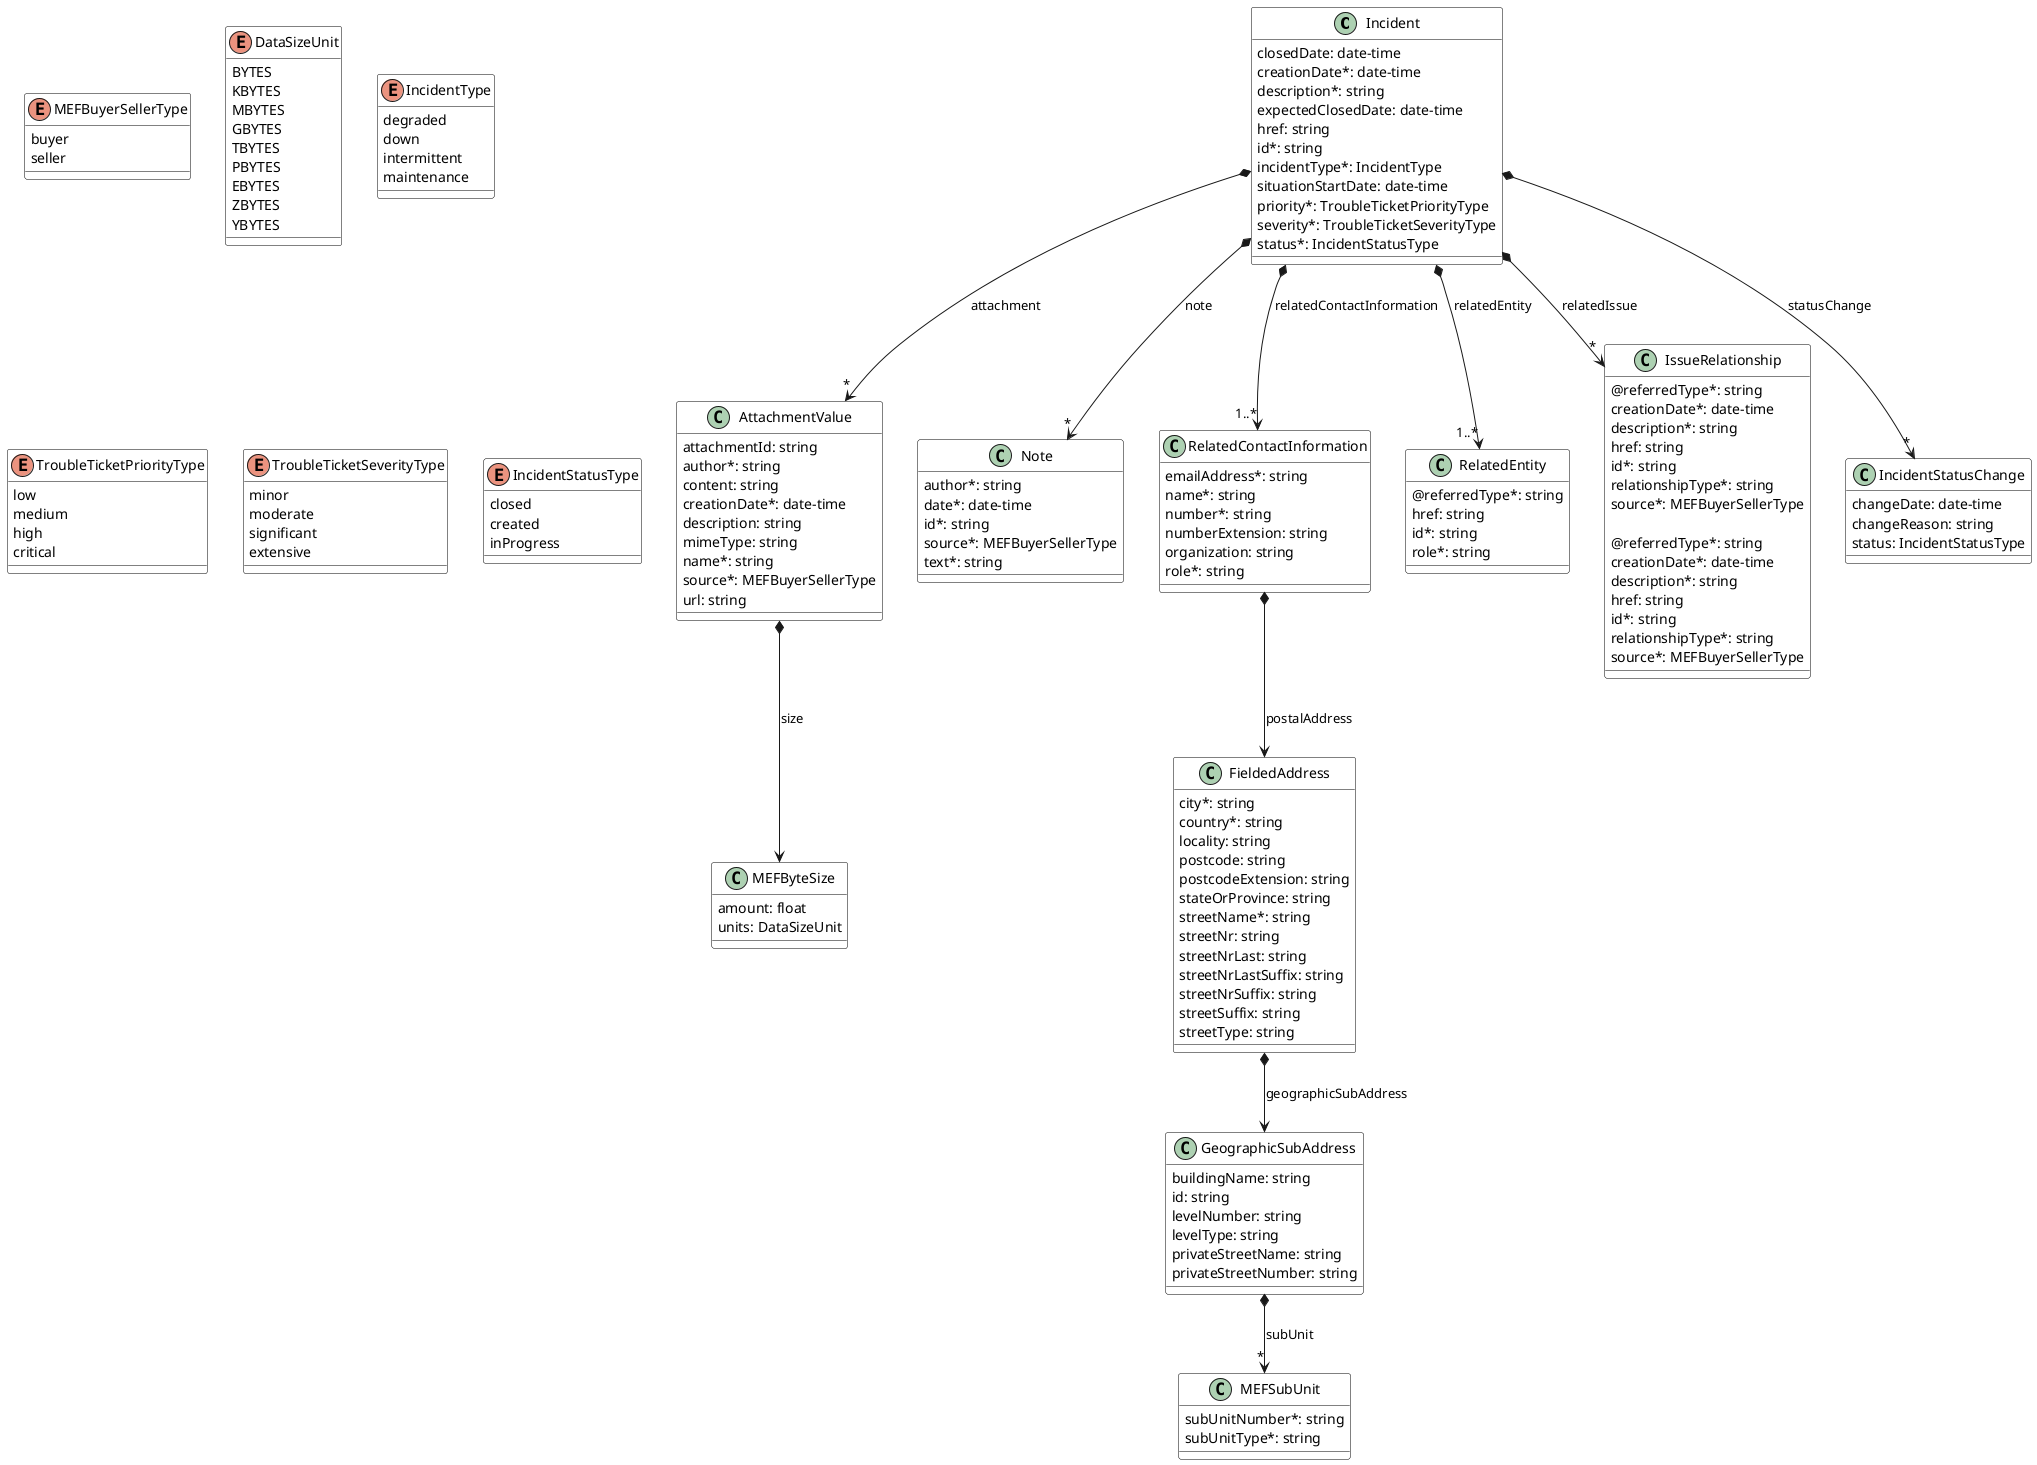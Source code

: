 @startuml
skinparam {
    ClassBackgroundColor White
    ClassBorderColor Black
}


class Incident {

    closedDate: date-time
    creationDate*: date-time
    description*: string
    expectedClosedDate: date-time
    href: string
    id*: string
    incidentType*: IncidentType
    situationStartDate: date-time
    priority*: TroubleTicketPriorityType
    severity*: TroubleTicketSeverityType
    status*: IncidentStatusType
}

Incident *-->"*" AttachmentValue : attachment
Incident *-->"*" Note : note
Incident *-->"1..*" RelatedContactInformation : relatedContactInformation
Incident *-->"1..*" RelatedEntity : relatedEntity
Incident *-->"*" IssueRelationship : relatedIssue
Incident *-->"*" IncidentStatusChange : statusChange


class IssueRelationship {

    @referredType*: string
    creationDate*: date-time
    description*: string
    href: string
    id*: string
    relationshipType*: string
    source*: MEFBuyerSellerType
}



class IncidentStatusChange {

    changeDate: date-time
    changeReason: string
    status: IncidentStatusType
}



class RelatedEntity {

    @referredType*: string
    href: string
    id*: string
    role*: string
}


class IssueRelationship {

    @referredType*: string
    creationDate*: date-time
    description*: string
    href: string
    id*: string
    relationshipType*: string
    source*: MEFBuyerSellerType
}



class AttachmentValue {

    attachmentId: string
    author*: string
    content: string
    creationDate*: date-time
    description: string
    mimeType: string
    name*: string
    source*: MEFBuyerSellerType
    url: string
}

AttachmentValue *--> MEFByteSize : size

class MEFByteSize {

    amount: float
    units: DataSizeUnit
}

class Note {

    author*: string
    date*: date-time
    id*: string
    source*: MEFBuyerSellerType
    text*: string
}

enum MEFBuyerSellerType {

    buyer
    seller
}


enum DataSizeUnit {

    BYTES
    KBYTES
    MBYTES
    GBYTES
    TBYTES
    PBYTES
    EBYTES
    ZBYTES
    YBYTES
}

enum IncidentType {

    degraded
    down
    intermittent
    maintenance
}

enum TroubleTicketPriorityType {

    low
    medium
    high
    critical
}
enum TroubleTicketSeverityType {

    minor
    moderate
    significant
    extensive
}
enum IncidentStatusType {

    closed
    created
    inProgress
}
class RelatedContactInformation {

    emailAddress*: string
    name*: string
    number*: string
    numberExtension: string
    organization: string
    role*: string
}

RelatedContactInformation *--> FieldedAddress : postalAddress


class FieldedAddress {

    city*: string
    country*: string
    locality: string
    postcode: string
    postcodeExtension: string
    stateOrProvince: string
    streetName*: string
    streetNr: string
    streetNrLast: string
    streetNrLastSuffix: string
    streetNrSuffix: string
    streetSuffix: string
    streetType: string
}

FieldedAddress *--> GeographicSubAddress : geographicSubAddress

class GeographicSubAddress {

    buildingName: string
    id: string
    levelNumber: string
    levelType: string
    privateStreetName: string
    privateStreetNumber: string
}

GeographicSubAddress *-->"*" MEFSubUnit : subUnit



class MEFSubUnit {

    subUnitNumber*: string
    subUnitType*: string
}


@enduml
